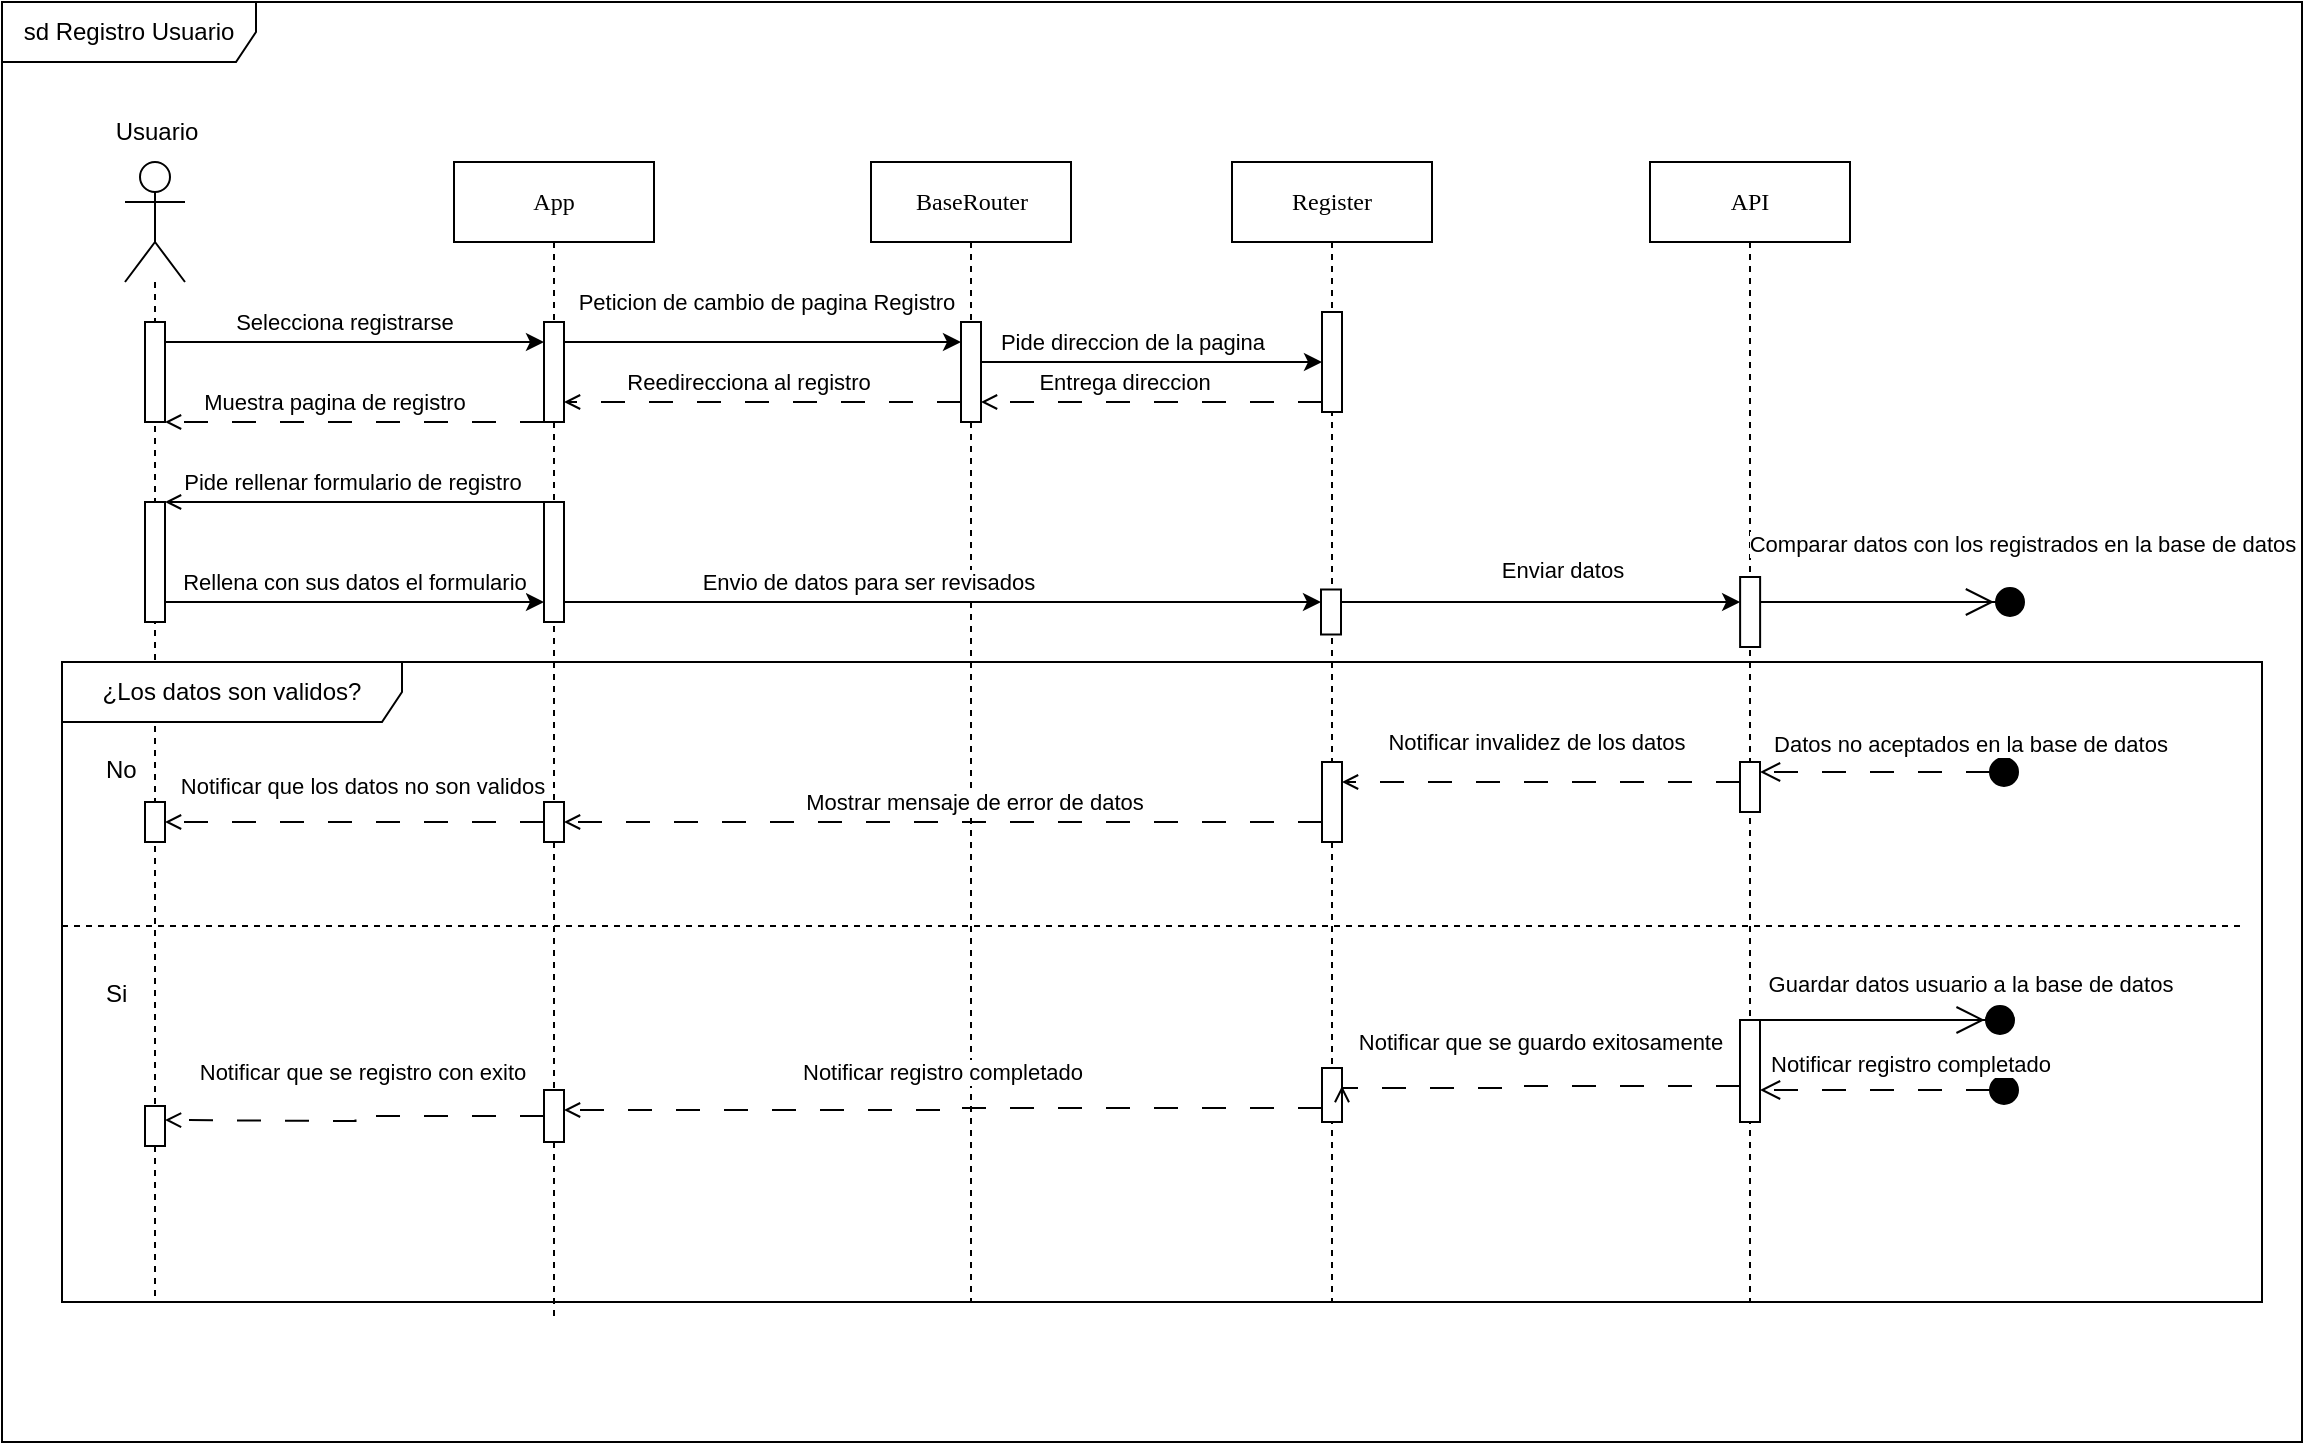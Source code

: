 <mxfile version="24.7.17">
  <diagram name="Page-1" id="13e1069c-82ec-6db2-03f1-153e76fe0fe0">
    <mxGraphModel dx="1100" dy="635" grid="1" gridSize="10" guides="1" tooltips="1" connect="1" arrows="1" fold="1" page="1" pageScale="1" pageWidth="1100" pageHeight="850" background="none" math="0" shadow="0">
      <root>
        <mxCell id="0" />
        <mxCell id="1" parent="0" />
        <mxCell id="PfA9UrWwTEVDZZUZMj6F-1" value="BaseRouter" style="shape=umlLifeline;perimeter=lifelinePerimeter;whiteSpace=wrap;html=1;container=1;collapsible=0;recursiveResize=0;outlineConnect=0;rounded=0;shadow=0;comic=0;labelBackgroundColor=none;strokeWidth=1;fontFamily=Verdana;fontSize=12;align=center;" parent="1" vertex="1">
          <mxGeometry x="524.5" y="120" width="100" height="570" as="geometry" />
        </mxCell>
        <mxCell id="PfA9UrWwTEVDZZUZMj6F-2" value="API" style="shape=umlLifeline;perimeter=lifelinePerimeter;whiteSpace=wrap;html=1;container=1;collapsible=0;recursiveResize=0;outlineConnect=0;rounded=0;shadow=0;comic=0;labelBackgroundColor=none;strokeWidth=1;fontFamily=Verdana;fontSize=12;align=center;" parent="1" vertex="1">
          <mxGeometry x="914" y="120" width="100" height="570" as="geometry" />
        </mxCell>
        <mxCell id="PfA9UrWwTEVDZZUZMj6F-3" value="App" style="shape=umlLifeline;perimeter=lifelinePerimeter;whiteSpace=wrap;html=1;container=1;collapsible=0;recursiveResize=0;outlineConnect=0;rounded=0;shadow=0;comic=0;labelBackgroundColor=none;strokeWidth=1;fontFamily=Verdana;fontSize=12;align=center;" parent="1" vertex="1">
          <mxGeometry x="316" y="120" width="100" height="580" as="geometry" />
        </mxCell>
        <mxCell id="PfA9UrWwTEVDZZUZMj6F-4" value="sd Registro Usuario" style="shape=umlFrame;whiteSpace=wrap;html=1;pointerEvents=0;width=127;height=30;" parent="1" vertex="1">
          <mxGeometry x="90" y="40" width="1150" height="720" as="geometry" />
        </mxCell>
        <mxCell id="PfA9UrWwTEVDZZUZMj6F-5" value="" style="shape=umlLifeline;perimeter=lifelinePerimeter;whiteSpace=wrap;html=1;container=1;dropTarget=0;collapsible=0;recursiveResize=0;outlineConnect=0;portConstraint=eastwest;newEdgeStyle={&quot;curved&quot;:0,&quot;rounded&quot;:0};participant=umlActor;size=60;" parent="1" vertex="1">
          <mxGeometry x="151.5" y="120" width="30" height="570" as="geometry" />
        </mxCell>
        <mxCell id="PfA9UrWwTEVDZZUZMj6F-6" value="" style="html=1;points=[[0,0,0,0,5],[0,1,0,0,-5],[1,0,0,0,5],[1,1,0,0,-5]];perimeter=orthogonalPerimeter;outlineConnect=0;targetShapes=umlLifeline;portConstraint=eastwest;newEdgeStyle={&quot;curved&quot;:0,&quot;rounded&quot;:0};" parent="PfA9UrWwTEVDZZUZMj6F-5" vertex="1">
          <mxGeometry x="10" y="80" width="10" height="50" as="geometry" />
        </mxCell>
        <mxCell id="PfA9UrWwTEVDZZUZMj6F-7" value="" style="html=1;points=[[0,0,0,0,5],[0,1,0,0,-5],[1,0,0,0,5],[1,1,0,0,-5]];perimeter=orthogonalPerimeter;outlineConnect=0;targetShapes=umlLifeline;portConstraint=eastwest;newEdgeStyle={&quot;curved&quot;:0,&quot;rounded&quot;:0};" parent="PfA9UrWwTEVDZZUZMj6F-5" vertex="1">
          <mxGeometry x="10" y="170" width="10" height="60" as="geometry" />
        </mxCell>
        <mxCell id="PfA9UrWwTEVDZZUZMj6F-8" value="Usuario" style="text;html=1;align=center;verticalAlign=middle;resizable=0;points=[];autosize=1;strokeColor=none;fillColor=none;" parent="1" vertex="1">
          <mxGeometry x="136.5" y="90" width="60" height="30" as="geometry" />
        </mxCell>
        <mxCell id="PfA9UrWwTEVDZZUZMj6F-9" style="edgeStyle=orthogonalEdgeStyle;rounded=0;orthogonalLoop=1;jettySize=auto;html=1;curved=0;" parent="1" source="PfA9UrWwTEVDZZUZMj6F-13" target="PfA9UrWwTEVDZZUZMj6F-18" edge="1">
          <mxGeometry relative="1" as="geometry">
            <Array as="points">
              <mxPoint x="439" y="210" />
              <mxPoint x="439" y="210" />
            </Array>
          </mxGeometry>
        </mxCell>
        <mxCell id="PfA9UrWwTEVDZZUZMj6F-10" value="Peticion de cambio de pagina Registro" style="edgeLabel;html=1;align=center;verticalAlign=middle;resizable=0;points=[];" parent="PfA9UrWwTEVDZZUZMj6F-9" vertex="1" connectable="0">
          <mxGeometry x="-0.054" y="-4" relative="1" as="geometry">
            <mxPoint x="7" y="-24" as="offset" />
          </mxGeometry>
        </mxCell>
        <mxCell id="PfA9UrWwTEVDZZUZMj6F-11" style="edgeStyle=orthogonalEdgeStyle;rounded=0;orthogonalLoop=1;jettySize=auto;html=1;curved=0;dashed=1;dashPattern=12 12;endArrow=open;endFill=0;" parent="1" source="PfA9UrWwTEVDZZUZMj6F-13" target="PfA9UrWwTEVDZZUZMj6F-6" edge="1">
          <mxGeometry relative="1" as="geometry">
            <Array as="points">
              <mxPoint x="260" y="250" />
              <mxPoint x="260" y="250" />
            </Array>
          </mxGeometry>
        </mxCell>
        <mxCell id="PfA9UrWwTEVDZZUZMj6F-12" value="Muestra pagina de registro" style="edgeLabel;html=1;align=center;verticalAlign=middle;resizable=0;points=[];" parent="PfA9UrWwTEVDZZUZMj6F-11" vertex="1" connectable="0">
          <mxGeometry x="-0.218" y="-3" relative="1" as="geometry">
            <mxPoint x="-31" y="-7" as="offset" />
          </mxGeometry>
        </mxCell>
        <mxCell id="PfA9UrWwTEVDZZUZMj6F-13" value="" style="html=1;points=[[0,0,0,0,5],[0,1,0,0,-5],[1,0,0,0,5],[1,1,0,0,-5]];perimeter=orthogonalPerimeter;outlineConnect=0;targetShapes=umlLifeline;portConstraint=eastwest;newEdgeStyle={&quot;curved&quot;:0,&quot;rounded&quot;:0};" parent="1" vertex="1">
          <mxGeometry x="361" y="200" width="10" height="50" as="geometry" />
        </mxCell>
        <mxCell id="PfA9UrWwTEVDZZUZMj6F-14" style="edgeStyle=orthogonalEdgeStyle;rounded=0;orthogonalLoop=1;jettySize=auto;html=1;curved=0;dashed=1;dashPattern=12 12;endArrow=open;endFill=0;" parent="1" target="PfA9UrWwTEVDZZUZMj6F-13" edge="1" source="PfA9UrWwTEVDZZUZMj6F-18">
          <mxGeometry relative="1" as="geometry">
            <mxPoint x="500.5" y="230" as="sourcePoint" />
            <mxPoint x="650.5" y="230" as="targetPoint" />
            <Array as="points">
              <mxPoint x="439" y="240" />
              <mxPoint x="439" y="240" />
            </Array>
          </mxGeometry>
        </mxCell>
        <mxCell id="PfA9UrWwTEVDZZUZMj6F-15" value="Reedirecciona al registro" style="edgeLabel;html=1;align=center;verticalAlign=middle;resizable=0;points=[];" parent="PfA9UrWwTEVDZZUZMj6F-14" vertex="1" connectable="0">
          <mxGeometry x="0.047" y="1" relative="1" as="geometry">
            <mxPoint x="-3" y="-11" as="offset" />
          </mxGeometry>
        </mxCell>
        <mxCell id="PfA9UrWwTEVDZZUZMj6F-16" style="edgeStyle=orthogonalEdgeStyle;rounded=0;orthogonalLoop=1;jettySize=auto;html=1;curved=0;" parent="1" source="PfA9UrWwTEVDZZUZMj6F-18" target="PfA9UrWwTEVDZZUZMj6F-32" edge="1">
          <mxGeometry relative="1" as="geometry">
            <Array as="points">
              <mxPoint x="698" y="220" />
              <mxPoint x="698" y="220" />
            </Array>
          </mxGeometry>
        </mxCell>
        <mxCell id="PfA9UrWwTEVDZZUZMj6F-17" value="Pide direccion de la pagina" style="edgeLabel;html=1;align=center;verticalAlign=middle;resizable=0;points=[];" parent="PfA9UrWwTEVDZZUZMj6F-16" vertex="1" connectable="0">
          <mxGeometry x="-0.319" y="3" relative="1" as="geometry">
            <mxPoint x="17" y="-7" as="offset" />
          </mxGeometry>
        </mxCell>
        <mxCell id="PfA9UrWwTEVDZZUZMj6F-18" value="" style="html=1;points=[[0,0,0,0,5],[0,1,0,0,-5],[1,0,0,0,5],[1,1,0,0,-5]];perimeter=orthogonalPerimeter;outlineConnect=0;targetShapes=umlLifeline;portConstraint=eastwest;newEdgeStyle={&quot;curved&quot;:0,&quot;rounded&quot;:0};" parent="1" vertex="1">
          <mxGeometry x="569.5" y="200" width="10" height="50" as="geometry" />
        </mxCell>
        <mxCell id="PfA9UrWwTEVDZZUZMj6F-19" style="edgeStyle=orthogonalEdgeStyle;rounded=0;orthogonalLoop=1;jettySize=auto;html=1;curved=0;" parent="1" source="PfA9UrWwTEVDZZUZMj6F-6" target="PfA9UrWwTEVDZZUZMj6F-13" edge="1">
          <mxGeometry relative="1" as="geometry">
            <Array as="points">
              <mxPoint x="240" y="210" />
              <mxPoint x="240" y="210" />
            </Array>
          </mxGeometry>
        </mxCell>
        <mxCell id="PfA9UrWwTEVDZZUZMj6F-20" value="Selecciona registrarse" style="edgeLabel;html=1;align=center;verticalAlign=middle;resizable=0;points=[];" parent="PfA9UrWwTEVDZZUZMj6F-19" vertex="1" connectable="0">
          <mxGeometry x="0.018" y="-3" relative="1" as="geometry">
            <mxPoint x="-7" y="-13" as="offset" />
          </mxGeometry>
        </mxCell>
        <mxCell id="PfA9UrWwTEVDZZUZMj6F-21" style="edgeStyle=orthogonalEdgeStyle;rounded=0;orthogonalLoop=1;jettySize=auto;html=1;curved=0;endArrow=open;endFill=0;" parent="1" source="PfA9UrWwTEVDZZUZMj6F-25" target="PfA9UrWwTEVDZZUZMj6F-7" edge="1">
          <mxGeometry relative="1" as="geometry">
            <Array as="points">
              <mxPoint x="240" y="290" />
              <mxPoint x="240" y="290" />
            </Array>
          </mxGeometry>
        </mxCell>
        <mxCell id="PfA9UrWwTEVDZZUZMj6F-22" value="Pide rellenar formulario de registro" style="edgeLabel;html=1;align=center;verticalAlign=middle;resizable=0;points=[];" parent="PfA9UrWwTEVDZZUZMj6F-21" vertex="1" connectable="0">
          <mxGeometry x="0.162" y="2" relative="1" as="geometry">
            <mxPoint x="14" y="-12" as="offset" />
          </mxGeometry>
        </mxCell>
        <mxCell id="PfA9UrWwTEVDZZUZMj6F-23" style="edgeStyle=orthogonalEdgeStyle;rounded=0;orthogonalLoop=1;jettySize=auto;html=1;curved=0;" parent="1" source="PfA9UrWwTEVDZZUZMj6F-25" target="PfA9UrWwTEVDZZUZMj6F-58" edge="1">
          <mxGeometry relative="1" as="geometry">
            <Array as="points">
              <mxPoint x="589" y="340" />
              <mxPoint x="589" y="340" />
            </Array>
          </mxGeometry>
        </mxCell>
        <mxCell id="PfA9UrWwTEVDZZUZMj6F-24" value="Envio de datos para ser revisados" style="edgeLabel;html=1;align=center;verticalAlign=middle;resizable=0;points=[];" parent="PfA9UrWwTEVDZZUZMj6F-23" vertex="1" connectable="0">
          <mxGeometry x="-0.234" relative="1" as="geometry">
            <mxPoint x="7" y="-10" as="offset" />
          </mxGeometry>
        </mxCell>
        <mxCell id="PfA9UrWwTEVDZZUZMj6F-25" value="" style="html=1;points=[[0,0,0,0,5],[0,1,0,0,-5],[1,0,0,0,5],[1,1,0,0,-5]];perimeter=orthogonalPerimeter;outlineConnect=0;targetShapes=umlLifeline;portConstraint=eastwest;newEdgeStyle={&quot;curved&quot;:0,&quot;rounded&quot;:0};" parent="1" vertex="1">
          <mxGeometry x="361" y="290" width="10" height="60" as="geometry" />
        </mxCell>
        <mxCell id="PfA9UrWwTEVDZZUZMj6F-26" style="edgeStyle=orthogonalEdgeStyle;rounded=0;orthogonalLoop=1;jettySize=auto;html=1;curved=0;" parent="1" source="PfA9UrWwTEVDZZUZMj6F-7" target="PfA9UrWwTEVDZZUZMj6F-25" edge="1">
          <mxGeometry relative="1" as="geometry">
            <Array as="points">
              <mxPoint x="240" y="340" />
              <mxPoint x="240" y="340" />
            </Array>
          </mxGeometry>
        </mxCell>
        <mxCell id="PfA9UrWwTEVDZZUZMj6F-27" value="Rellena con sus datos el formulario" style="edgeLabel;html=1;align=center;verticalAlign=middle;resizable=0;points=[];" parent="PfA9UrWwTEVDZZUZMj6F-26" vertex="1" connectable="0">
          <mxGeometry x="-0.132" y="-1" relative="1" as="geometry">
            <mxPoint x="12" y="-11" as="offset" />
          </mxGeometry>
        </mxCell>
        <mxCell id="PfA9UrWwTEVDZZUZMj6F-28" value="¿Los datos son validos?" style="shape=umlFrame;whiteSpace=wrap;html=1;pointerEvents=0;recursiveResize=0;container=1;collapsible=0;width=170;" parent="1" vertex="1">
          <mxGeometry x="120" y="370" width="1100" height="320" as="geometry" />
        </mxCell>
        <mxCell id="PfA9UrWwTEVDZZUZMj6F-29" value="Register" style="shape=umlLifeline;perimeter=lifelinePerimeter;whiteSpace=wrap;html=1;container=1;collapsible=0;recursiveResize=0;outlineConnect=0;rounded=0;shadow=0;comic=0;labelBackgroundColor=none;strokeWidth=1;fontFamily=Verdana;fontSize=12;align=center;" parent="PfA9UrWwTEVDZZUZMj6F-28" vertex="1">
          <mxGeometry x="585" y="-250" width="100" height="570" as="geometry" />
        </mxCell>
        <mxCell id="PfA9UrWwTEVDZZUZMj6F-30" value="" style="html=1;points=[[0,0,0,0,5],[0,1,0,0,-5],[1,0,0,0,5],[1,1,0,0,-5]];perimeter=orthogonalPerimeter;outlineConnect=0;targetShapes=umlLifeline;portConstraint=eastwest;newEdgeStyle={&quot;curved&quot;:0,&quot;rounded&quot;:0};" parent="PfA9UrWwTEVDZZUZMj6F-29" vertex="1">
          <mxGeometry x="45" y="300" width="10" height="40" as="geometry" />
        </mxCell>
        <mxCell id="PfA9UrWwTEVDZZUZMj6F-31" value="" style="html=1;points=[[0,0,0,0,5],[0,1,0,0,-5],[1,0,0,0,5],[1,1,0,0,-5]];perimeter=orthogonalPerimeter;outlineConnect=0;targetShapes=umlLifeline;portConstraint=eastwest;newEdgeStyle={&quot;curved&quot;:0,&quot;rounded&quot;:0};" parent="PfA9UrWwTEVDZZUZMj6F-29" vertex="1">
          <mxGeometry x="45" y="453" width="10" height="27" as="geometry" />
        </mxCell>
        <mxCell id="PfA9UrWwTEVDZZUZMj6F-32" value="" style="html=1;points=[[0,0,0,0,5],[0,1,0,0,-5],[1,0,0,0,5],[1,1,0,0,-5]];perimeter=orthogonalPerimeter;outlineConnect=0;targetShapes=umlLifeline;portConstraint=eastwest;newEdgeStyle={&quot;curved&quot;:0,&quot;rounded&quot;:0};" parent="PfA9UrWwTEVDZZUZMj6F-29" vertex="1">
          <mxGeometry x="45" y="75" width="10" height="50" as="geometry" />
        </mxCell>
        <mxCell id="PfA9UrWwTEVDZZUZMj6F-33" value="No" style="text;html=1;" parent="PfA9UrWwTEVDZZUZMj6F-28" vertex="1">
          <mxGeometry width="100" height="20" relative="1" as="geometry">
            <mxPoint x="20" y="40" as="offset" />
          </mxGeometry>
        </mxCell>
        <mxCell id="PfA9UrWwTEVDZZUZMj6F-34" value="Si" style="line;strokeWidth=1;dashed=1;labelPosition=center;verticalLabelPosition=bottom;align=left;verticalAlign=top;spacingLeft=20;spacingTop=15;html=1;whiteSpace=wrap;" parent="PfA9UrWwTEVDZZUZMj6F-28" vertex="1">
          <mxGeometry y="127" width="1090" height="10" as="geometry" />
        </mxCell>
        <mxCell id="PfA9UrWwTEVDZZUZMj6F-35" style="edgeStyle=orthogonalEdgeStyle;rounded=0;orthogonalLoop=1;jettySize=auto;html=1;curved=0;dashed=1;dashPattern=12 12;endArrow=open;endFill=0;" parent="PfA9UrWwTEVDZZUZMj6F-28" source="PfA9UrWwTEVDZZUZMj6F-30" target="PfA9UrWwTEVDZZUZMj6F-41" edge="1">
          <mxGeometry relative="1" as="geometry">
            <Array as="points">
              <mxPoint x="309" y="80" />
              <mxPoint x="309" y="80" />
            </Array>
          </mxGeometry>
        </mxCell>
        <mxCell id="PfA9UrWwTEVDZZUZMj6F-36" value="Mostrar mensaje de error de datos" style="edgeLabel;html=1;align=center;verticalAlign=middle;resizable=0;points=[];" parent="PfA9UrWwTEVDZZUZMj6F-35" vertex="1" connectable="0">
          <mxGeometry x="-0.276" y="1" relative="1" as="geometry">
            <mxPoint x="-37" y="-11" as="offset" />
          </mxGeometry>
        </mxCell>
        <mxCell id="PfA9UrWwTEVDZZUZMj6F-37" style="edgeStyle=orthogonalEdgeStyle;rounded=0;orthogonalLoop=1;jettySize=auto;html=1;curved=0;dashed=1;dashPattern=12 12;endArrow=open;endFill=0;" parent="PfA9UrWwTEVDZZUZMj6F-28" edge="1" target="PfA9UrWwTEVDZZUZMj6F-47" source="PfA9UrWwTEVDZZUZMj6F-31">
          <mxGeometry relative="1" as="geometry">
            <mxPoint x="541" y="223.0" as="sourcePoint" />
            <mxPoint x="251" y="223.0" as="targetPoint" />
            <Array as="points">
              <mxPoint x="441" y="223" />
              <mxPoint x="441" y="224" />
            </Array>
          </mxGeometry>
        </mxCell>
        <mxCell id="PfA9UrWwTEVDZZUZMj6F-38" value="Notificar registro completado" style="edgeLabel;html=1;align=center;verticalAlign=middle;resizable=0;points=[];" parent="PfA9UrWwTEVDZZUZMj6F-37" vertex="1" connectable="0">
          <mxGeometry x="0.023" relative="1" as="geometry">
            <mxPoint x="3" y="-19" as="offset" />
          </mxGeometry>
        </mxCell>
        <mxCell id="PfA9UrWwTEVDZZUZMj6F-39" style="edgeStyle=orthogonalEdgeStyle;rounded=0;orthogonalLoop=1;jettySize=auto;html=1;curved=0;dashed=1;dashPattern=12 12;endArrow=open;endFill=0;" parent="PfA9UrWwTEVDZZUZMj6F-28" source="PfA9UrWwTEVDZZUZMj6F-41" target="PfA9UrWwTEVDZZUZMj6F-42" edge="1">
          <mxGeometry relative="1" as="geometry">
            <Array as="points">
              <mxPoint x="120" y="80" />
              <mxPoint x="120" y="80" />
            </Array>
          </mxGeometry>
        </mxCell>
        <mxCell id="PfA9UrWwTEVDZZUZMj6F-40" value="Notificar que los datos no son validos" style="edgeLabel;html=1;align=center;verticalAlign=middle;resizable=0;points=[];" parent="PfA9UrWwTEVDZZUZMj6F-39" vertex="1" connectable="0">
          <mxGeometry x="0.088" y="-2" relative="1" as="geometry">
            <mxPoint x="12" y="-16" as="offset" />
          </mxGeometry>
        </mxCell>
        <mxCell id="PfA9UrWwTEVDZZUZMj6F-41" value="" style="html=1;points=[[0,0,0,0,5],[0,1,0,0,-5],[1,0,0,0,5],[1,1,0,0,-5]];perimeter=orthogonalPerimeter;outlineConnect=0;targetShapes=umlLifeline;portConstraint=eastwest;newEdgeStyle={&quot;curved&quot;:0,&quot;rounded&quot;:0};" parent="PfA9UrWwTEVDZZUZMj6F-28" vertex="1">
          <mxGeometry x="241" y="70" width="10" height="20" as="geometry" />
        </mxCell>
        <mxCell id="PfA9UrWwTEVDZZUZMj6F-42" value="" style="html=1;points=[[0,0,0,0,5],[0,1,0,0,-5],[1,0,0,0,5],[1,1,0,0,-5]];perimeter=orthogonalPerimeter;outlineConnect=0;targetShapes=umlLifeline;portConstraint=eastwest;newEdgeStyle={&quot;curved&quot;:0,&quot;rounded&quot;:0};" parent="PfA9UrWwTEVDZZUZMj6F-28" vertex="1">
          <mxGeometry x="41.5" y="70" width="10" height="20" as="geometry" />
        </mxCell>
        <mxCell id="PfA9UrWwTEVDZZUZMj6F-43" style="edgeStyle=orthogonalEdgeStyle;rounded=0;orthogonalLoop=1;jettySize=auto;html=1;curved=0;dashed=1;dashPattern=12 12;endArrow=open;endFill=0;" parent="PfA9UrWwTEVDZZUZMj6F-28" source="PfA9UrWwTEVDZZUZMj6F-45" edge="1">
          <mxGeometry relative="1" as="geometry">
            <Array as="points">
              <mxPoint x="731" y="212" />
              <mxPoint x="731" y="213" />
              <mxPoint x="640" y="213" />
            </Array>
            <mxPoint x="773" y="212" as="sourcePoint" />
            <mxPoint x="640" y="212" as="targetPoint" />
          </mxGeometry>
        </mxCell>
        <mxCell id="PfA9UrWwTEVDZZUZMj6F-44" value="Notificar que se guardo exitosamente" style="edgeLabel;html=1;align=center;verticalAlign=middle;resizable=0;points=[];" parent="PfA9UrWwTEVDZZUZMj6F-43" vertex="1" connectable="0">
          <mxGeometry x="-0.221" y="1" relative="1" as="geometry">
            <mxPoint x="-22" y="-23" as="offset" />
          </mxGeometry>
        </mxCell>
        <mxCell id="PfA9UrWwTEVDZZUZMj6F-45" value="" style="html=1;points=[[0,0,0,0,5],[0,1,0,0,-5],[1,0,0,0,5],[1,1,0,0,-5]];perimeter=orthogonalPerimeter;outlineConnect=0;targetShapes=umlLifeline;portConstraint=eastwest;newEdgeStyle={&quot;curved&quot;:0,&quot;rounded&quot;:0};" parent="PfA9UrWwTEVDZZUZMj6F-28" vertex="1">
          <mxGeometry x="839" y="179" width="10" height="51" as="geometry" />
        </mxCell>
        <mxCell id="PfA9UrWwTEVDZZUZMj6F-46" value="Notificar registro completado" style="html=1;verticalAlign=bottom;startArrow=circle;startFill=1;endArrow=open;startSize=6;endSize=8;curved=0;rounded=0;dashed=1;dashPattern=12 12;" parent="PfA9UrWwTEVDZZUZMj6F-28" edge="1" target="PfA9UrWwTEVDZZUZMj6F-45">
          <mxGeometry x="-0.154" y="-4" width="80" relative="1" as="geometry">
            <mxPoint x="979" y="214" as="sourcePoint" />
            <mxPoint x="894" y="214" as="targetPoint" />
            <mxPoint as="offset" />
          </mxGeometry>
        </mxCell>
        <mxCell id="PfA9UrWwTEVDZZUZMj6F-47" value="" style="html=1;points=[[0,0,0,0,5],[0,1,0,0,-5],[1,0,0,0,5],[1,1,0,0,-5]];perimeter=orthogonalPerimeter;outlineConnect=0;targetShapes=umlLifeline;portConstraint=eastwest;newEdgeStyle={&quot;curved&quot;:0,&quot;rounded&quot;:0};" parent="PfA9UrWwTEVDZZUZMj6F-28" vertex="1">
          <mxGeometry x="241" y="214" width="10" height="26" as="geometry" />
        </mxCell>
        <mxCell id="PfA9UrWwTEVDZZUZMj6F-48" value="" style="html=1;points=[[0,0,0,0,5],[0,1,0,0,-5],[1,0,0,0,5],[1,1,0,0,-5]];perimeter=orthogonalPerimeter;outlineConnect=0;targetShapes=umlLifeline;portConstraint=eastwest;newEdgeStyle={&quot;curved&quot;:0,&quot;rounded&quot;:0};" parent="PfA9UrWwTEVDZZUZMj6F-28" vertex="1">
          <mxGeometry x="41.5" y="222" width="10" height="20" as="geometry" />
        </mxCell>
        <mxCell id="PfA9UrWwTEVDZZUZMj6F-49" style="edgeStyle=orthogonalEdgeStyle;rounded=0;orthogonalLoop=1;jettySize=auto;html=1;curved=0;entryX=1;entryY=0;entryDx=0;entryDy=5;entryPerimeter=0;dashed=1;dashPattern=12 12;endArrow=open;endFill=0;" parent="PfA9UrWwTEVDZZUZMj6F-28" source="PfA9UrWwTEVDZZUZMj6F-47" edge="1">
          <mxGeometry relative="1" as="geometry">
            <Array as="points" />
            <mxPoint x="182" y="229" as="sourcePoint" />
            <mxPoint x="51.5" y="229" as="targetPoint" />
          </mxGeometry>
        </mxCell>
        <mxCell id="PfA9UrWwTEVDZZUZMj6F-50" value="Notificar que se registro con exito" style="edgeLabel;html=1;align=center;verticalAlign=middle;resizable=0;points=[];" parent="PfA9UrWwTEVDZZUZMj6F-49" vertex="1" connectable="0">
          <mxGeometry x="0.299" y="-1" relative="1" as="geometry">
            <mxPoint x="31" y="-24" as="offset" />
          </mxGeometry>
        </mxCell>
        <mxCell id="PfA9UrWwTEVDZZUZMj6F-51" style="edgeStyle=orthogonalEdgeStyle;rounded=0;orthogonalLoop=1;jettySize=auto;html=1;curved=0;dashed=1;dashPattern=12 12;endArrow=open;endFill=0;" parent="PfA9UrWwTEVDZZUZMj6F-28" source="PfA9UrWwTEVDZZUZMj6F-53" target="PfA9UrWwTEVDZZUZMj6F-30" edge="1">
          <mxGeometry relative="1" as="geometry">
            <Array as="points">
              <mxPoint x="678" y="60" />
              <mxPoint x="678" y="60" />
            </Array>
          </mxGeometry>
        </mxCell>
        <mxCell id="PfA9UrWwTEVDZZUZMj6F-52" value="Notificar invalidez de los datos" style="edgeLabel;html=1;align=center;verticalAlign=middle;resizable=0;points=[];" parent="PfA9UrWwTEVDZZUZMj6F-51" vertex="1" connectable="0">
          <mxGeometry x="0.141" y="-1" relative="1" as="geometry">
            <mxPoint x="11" y="-19" as="offset" />
          </mxGeometry>
        </mxCell>
        <mxCell id="PfA9UrWwTEVDZZUZMj6F-53" value="" style="html=1;points=[[0,0,0,0,5],[0,1,0,0,-5],[1,0,0,0,5],[1,1,0,0,-5]];perimeter=orthogonalPerimeter;outlineConnect=0;targetShapes=umlLifeline;portConstraint=eastwest;newEdgeStyle={&quot;curved&quot;:0,&quot;rounded&quot;:0};" parent="PfA9UrWwTEVDZZUZMj6F-28" vertex="1">
          <mxGeometry x="839" y="50" width="10" height="25" as="geometry" />
        </mxCell>
        <mxCell id="PfA9UrWwTEVDZZUZMj6F-54" value="Datos no aceptados en la base de datos" style="html=1;verticalAlign=bottom;startArrow=circle;startFill=1;endArrow=open;startSize=6;endSize=8;curved=0;rounded=0;dashed=1;dashPattern=12 12;entryX=1;entryY=0;entryDx=0;entryDy=5;entryPerimeter=0;" parent="PfA9UrWwTEVDZZUZMj6F-28" edge="1" target="PfA9UrWwTEVDZZUZMj6F-53">
          <mxGeometry x="-0.615" y="-5" width="80" relative="1" as="geometry">
            <mxPoint x="979" y="55" as="sourcePoint" />
            <mxPoint x="894" y="55" as="targetPoint" />
            <mxPoint as="offset" />
          </mxGeometry>
        </mxCell>
        <mxCell id="PfA9UrWwTEVDZZUZMj6F-55" value="" style="group" parent="PfA9UrWwTEVDZZUZMj6F-28" vertex="1" connectable="0">
          <mxGeometry x="854" y="179" width="115" as="geometry" />
        </mxCell>
        <mxCell id="PfA9UrWwTEVDZZUZMj6F-56" value="Guardar datos usuario a la base de datos" style="html=1;verticalAlign=bottom;startArrow=none;startFill=0;endArrow=oval;curved=0;rounded=0;endFill=1;targetPerimeterSpacing=2;endSize=14;" parent="PfA9UrWwTEVDZZUZMj6F-55" edge="1">
          <mxGeometry x="0.739" y="9" width="80" relative="1" as="geometry">
            <mxPoint as="sourcePoint" />
            <mxPoint x="115.0" as="targetPoint" />
            <mxPoint as="offset" />
            <Array as="points">
              <mxPoint x="53.667" />
            </Array>
          </mxGeometry>
        </mxCell>
        <mxCell id="PfA9UrWwTEVDZZUZMj6F-57" value="" style="endArrow=open;endFill=1;endSize=12;html=1;rounded=0;" parent="PfA9UrWwTEVDZZUZMj6F-55" edge="1" source="PfA9UrWwTEVDZZUZMj6F-45">
          <mxGeometry width="160" relative="1" as="geometry">
            <mxPoint as="sourcePoint" />
            <mxPoint x="107.333" as="targetPoint" />
          </mxGeometry>
        </mxCell>
        <mxCell id="PfA9UrWwTEVDZZUZMj6F-58" value="" style="html=1;points=[[0,0,0,0,5],[0,1,0,0,-5],[1,0,0,0,5],[1,1,0,0,-5]];perimeter=orthogonalPerimeter;outlineConnect=0;targetShapes=umlLifeline;portConstraint=eastwest;newEdgeStyle={&quot;curved&quot;:0,&quot;rounded&quot;:0};" parent="1" vertex="1">
          <mxGeometry x="749.5" y="333.75" width="10" height="22.5" as="geometry" />
        </mxCell>
        <mxCell id="PfA9UrWwTEVDZZUZMj6F-59" style="edgeStyle=orthogonalEdgeStyle;rounded=0;orthogonalLoop=1;jettySize=auto;html=1;curved=0;" parent="1" source="PfA9UrWwTEVDZZUZMj6F-58" target="PfA9UrWwTEVDZZUZMj6F-61" edge="1">
          <mxGeometry relative="1" as="geometry">
            <mxPoint x="778.06" y="344.44" as="sourcePoint" />
            <mxPoint x="893.06" y="344.44" as="targetPoint" />
            <Array as="points">
              <mxPoint x="828" y="340" />
              <mxPoint x="828" y="340" />
            </Array>
          </mxGeometry>
        </mxCell>
        <mxCell id="PfA9UrWwTEVDZZUZMj6F-60" value="Enviar datos" style="edgeLabel;html=1;align=center;verticalAlign=middle;resizable=0;points=[];" parent="PfA9UrWwTEVDZZUZMj6F-59" vertex="1" connectable="0">
          <mxGeometry x="0.253" relative="1" as="geometry">
            <mxPoint x="-15" y="-16" as="offset" />
          </mxGeometry>
        </mxCell>
        <mxCell id="PfA9UrWwTEVDZZUZMj6F-61" value="" style="html=1;points=[[0,0,0,0,5],[0,1,0,0,-5],[1,0,0,0,5],[1,1,0,0,-5]];perimeter=orthogonalPerimeter;outlineConnect=0;targetShapes=umlLifeline;portConstraint=eastwest;newEdgeStyle={&quot;curved&quot;:0,&quot;rounded&quot;:0};" parent="1" vertex="1">
          <mxGeometry x="959.06" y="327.5" width="10" height="35" as="geometry" />
        </mxCell>
        <mxCell id="PfA9UrWwTEVDZZUZMj6F-62" value="" style="group" parent="1" vertex="1" connectable="0">
          <mxGeometry x="974" y="340" width="120" as="geometry" />
        </mxCell>
        <mxCell id="PfA9UrWwTEVDZZUZMj6F-63" value="Comparar datos con los registrados en la base de datos" style="html=1;verticalAlign=bottom;startArrow=none;startFill=0;endArrow=oval;curved=0;rounded=0;endFill=1;targetPerimeterSpacing=2;endSize=14;" parent="PfA9UrWwTEVDZZUZMj6F-62" edge="1">
          <mxGeometry x="1" y="21" width="80" relative="1" as="geometry">
            <mxPoint as="sourcePoint" />
            <mxPoint x="120" as="targetPoint" />
            <mxPoint x="6" y="1" as="offset" />
            <Array as="points">
              <mxPoint x="56" />
            </Array>
          </mxGeometry>
        </mxCell>
        <mxCell id="PfA9UrWwTEVDZZUZMj6F-64" value="" style="endArrow=open;endFill=1;endSize=12;html=1;rounded=0;" parent="PfA9UrWwTEVDZZUZMj6F-62" edge="1" source="PfA9UrWwTEVDZZUZMj6F-61">
          <mxGeometry width="160" relative="1" as="geometry">
            <mxPoint as="sourcePoint" />
            <mxPoint x="112" as="targetPoint" />
          </mxGeometry>
        </mxCell>
        <mxCell id="PfA9UrWwTEVDZZUZMj6F-65" style="edgeStyle=orthogonalEdgeStyle;rounded=0;orthogonalLoop=1;jettySize=auto;html=1;curved=0;dashed=1;dashPattern=12 12;endArrow=open;endFill=0;" parent="1" source="PfA9UrWwTEVDZZUZMj6F-32" target="PfA9UrWwTEVDZZUZMj6F-18" edge="1">
          <mxGeometry relative="1" as="geometry">
            <Array as="points">
              <mxPoint x="618" y="240" />
              <mxPoint x="618" y="240" />
            </Array>
          </mxGeometry>
        </mxCell>
        <mxCell id="PfA9UrWwTEVDZZUZMj6F-66" value="Entrega direccion" style="edgeLabel;html=1;align=center;verticalAlign=middle;resizable=0;points=[];" parent="PfA9UrWwTEVDZZUZMj6F-65" vertex="1" connectable="0">
          <mxGeometry x="0.399" relative="1" as="geometry">
            <mxPoint x="20" y="-10" as="offset" />
          </mxGeometry>
        </mxCell>
      </root>
    </mxGraphModel>
  </diagram>
</mxfile>

